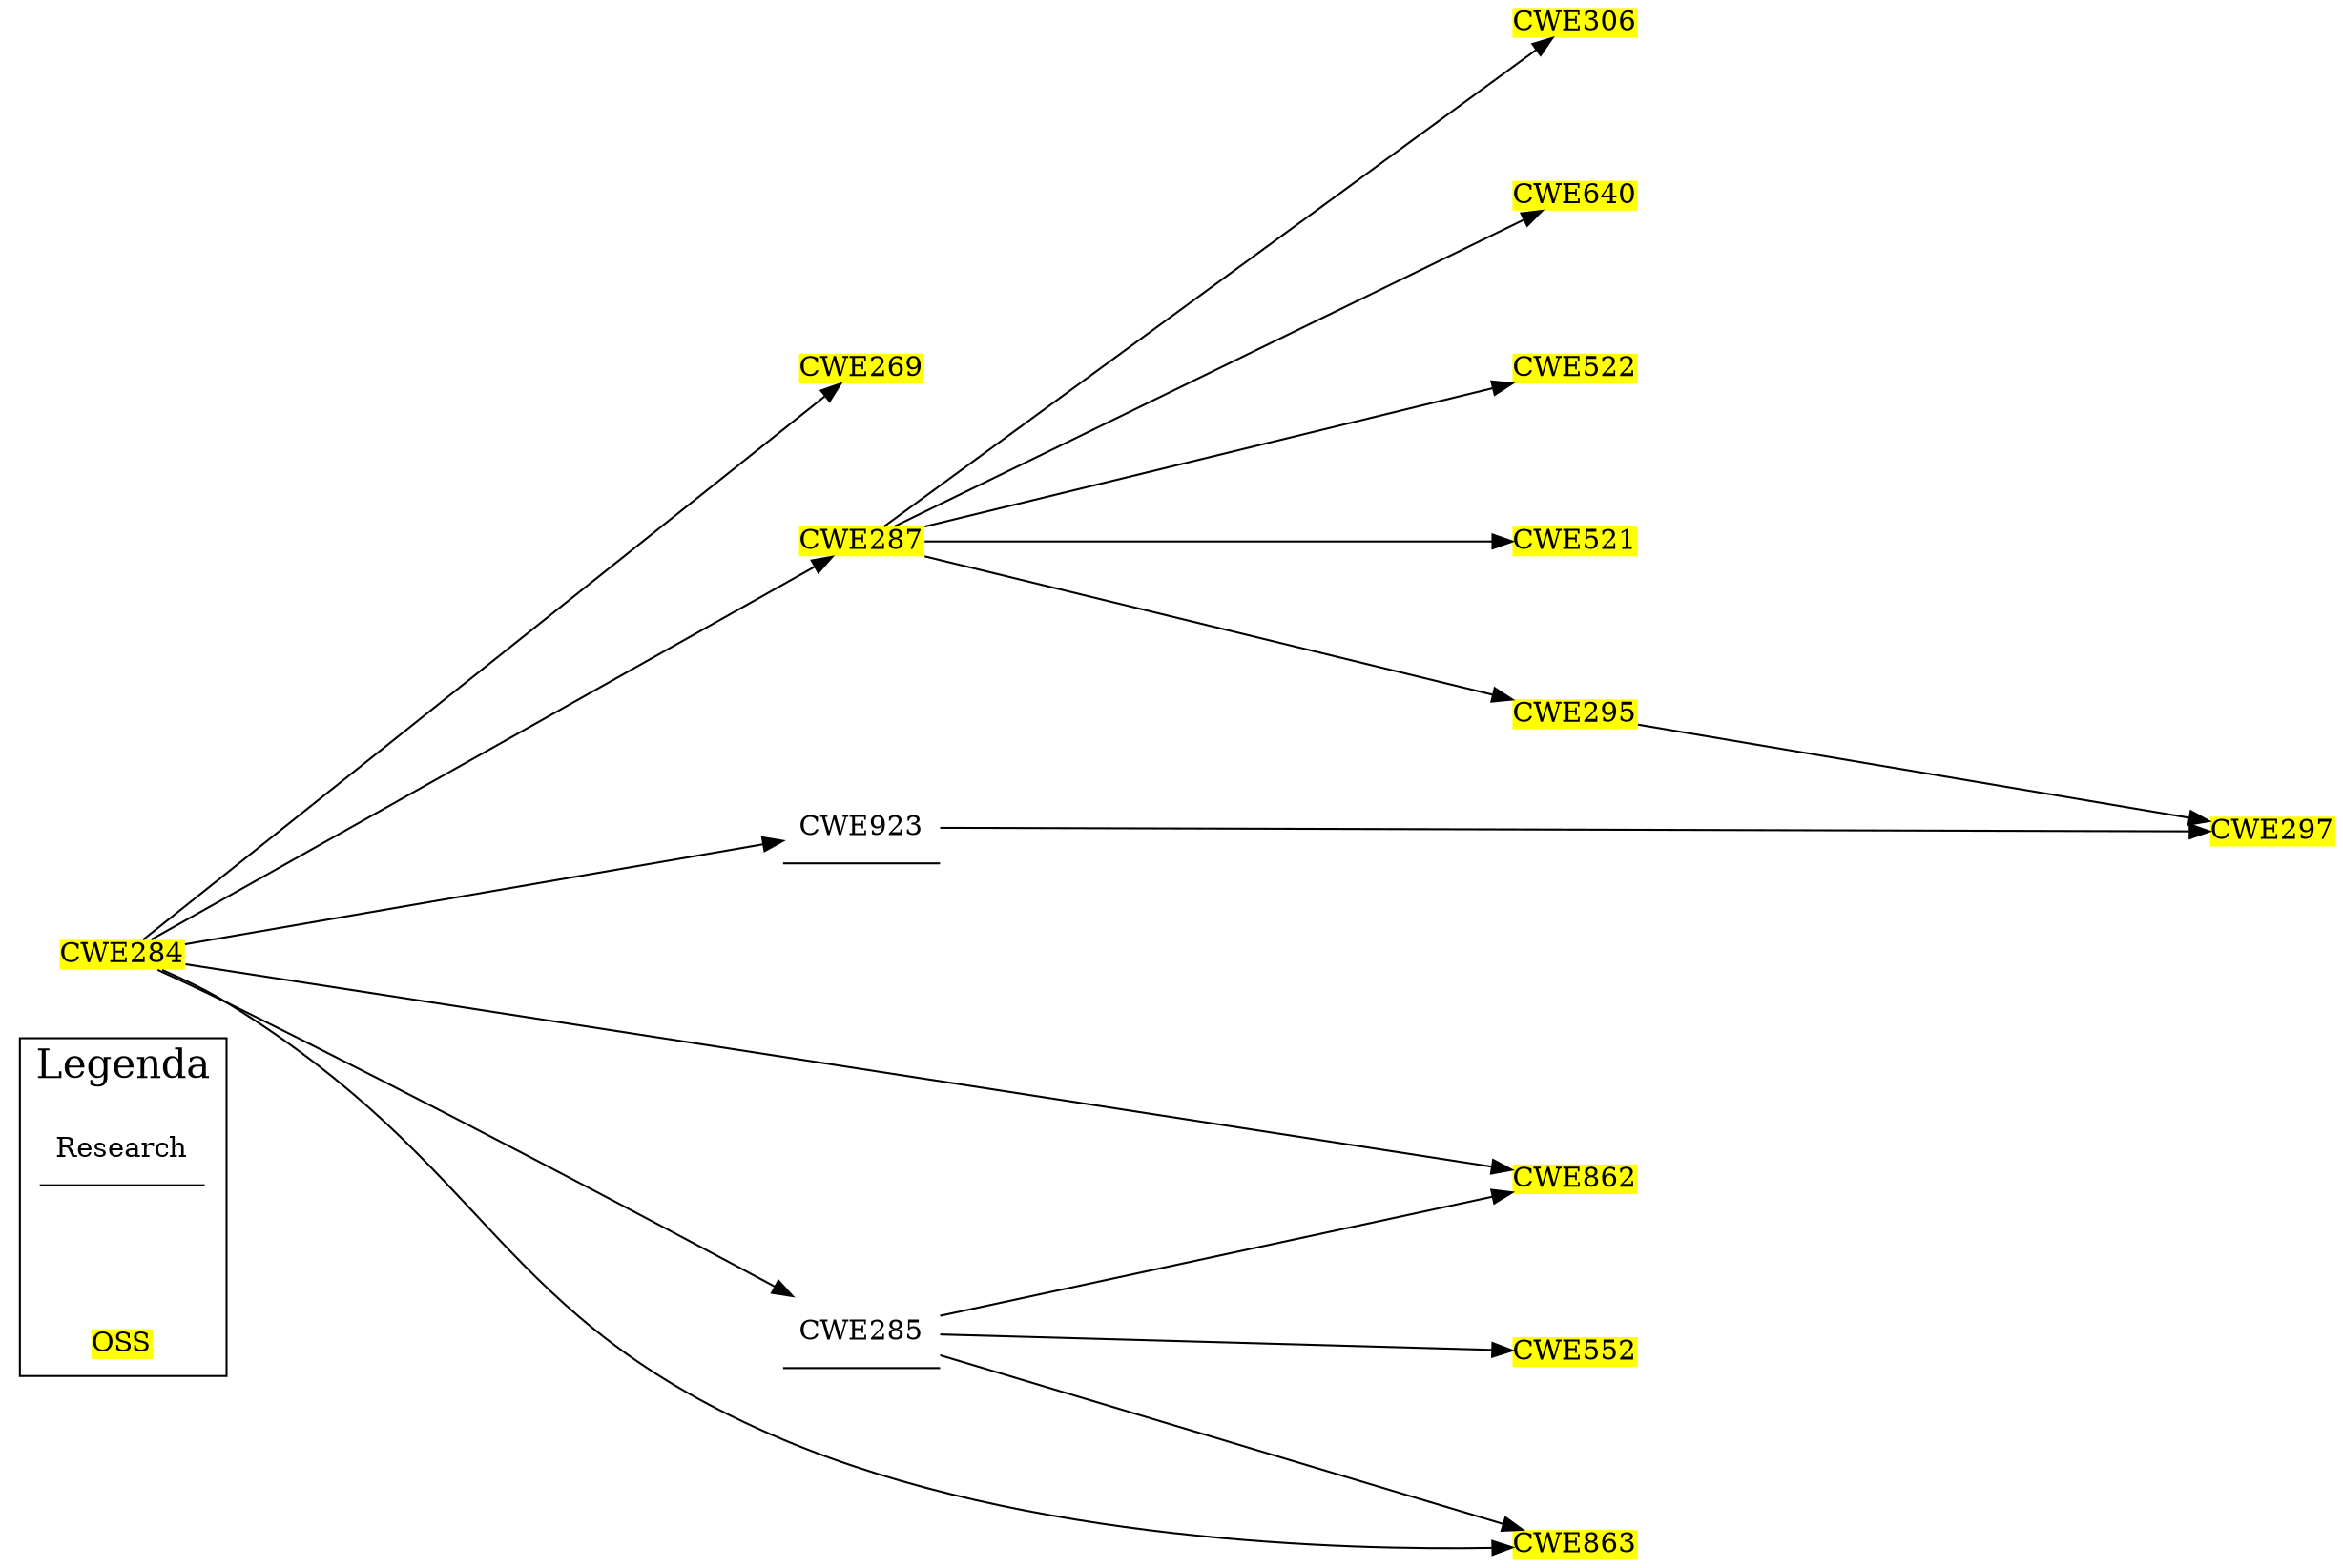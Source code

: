 digraph "Family Tree" {
	graph [nodesep=1 rankdir=LR ranksep=4 splines=true]
	subgraph clusterA {
		node [shape=plaintext]
		label=Legenda
		fontsize=20
		Research [label=Research color=black fillcolor=white shape=underline style=filled]
		OSS [label=OSS color=black fillcolor=yellow shape=plain style=filled]
	}
	CWE284 [label=CWE284 color=black fillcolor=yellow shape=plain style=filled]
	CWE269 [label=CWE269 color=black fillcolor=yellow shape=plain style=filled]
	CWE862 [label=CWE862 color=black fillcolor=yellow shape=plain style=filled]
	CWE287 [label=CWE287 color=black fillcolor=yellow shape=plain style=filled]
	CWE863 [label=CWE863 color=black fillcolor=yellow shape=plain style=filled]
	CWE285 [label=CWE285 color=black fillcolor=white shape=underline style=filled]
	CWE923 [label=CWE923 color=black fillcolor=white shape=underline style=filled]
	CWE295 [label=CWE295 color=black fillcolor=yellow shape=plain style=filled]
	CWE306 [label=CWE306 color=black fillcolor=yellow shape=plain style=filled]
	CWE640 [label=CWE640 color=black fillcolor=yellow shape=plain style=filled]
	CWE522 [label=CWE522 color=black fillcolor=yellow shape=plain style=filled]
	CWE521 [label=CWE521 color=black fillcolor=yellow shape=plain style=filled]
	CWE552 [label=CWE552 color=black fillcolor=yellow shape=plain style=filled]
	CWE297 [label=CWE297 color=black fillcolor=yellow shape=plain style=filled]
	CWE284 -> CWE269
	CWE284 -> CWE862
	CWE284 -> CWE287
	CWE284 -> CWE863
	CWE284 -> CWE285
	CWE284 -> CWE923
	CWE287 -> CWE295
	CWE287 -> CWE306
	CWE287 -> CWE640
	CWE287 -> CWE522
	CWE287 -> CWE521
	CWE285 -> CWE552
	CWE285 -> CWE862
	CWE285 -> CWE863
	CWE923 -> CWE297
	CWE295 -> CWE297
}
